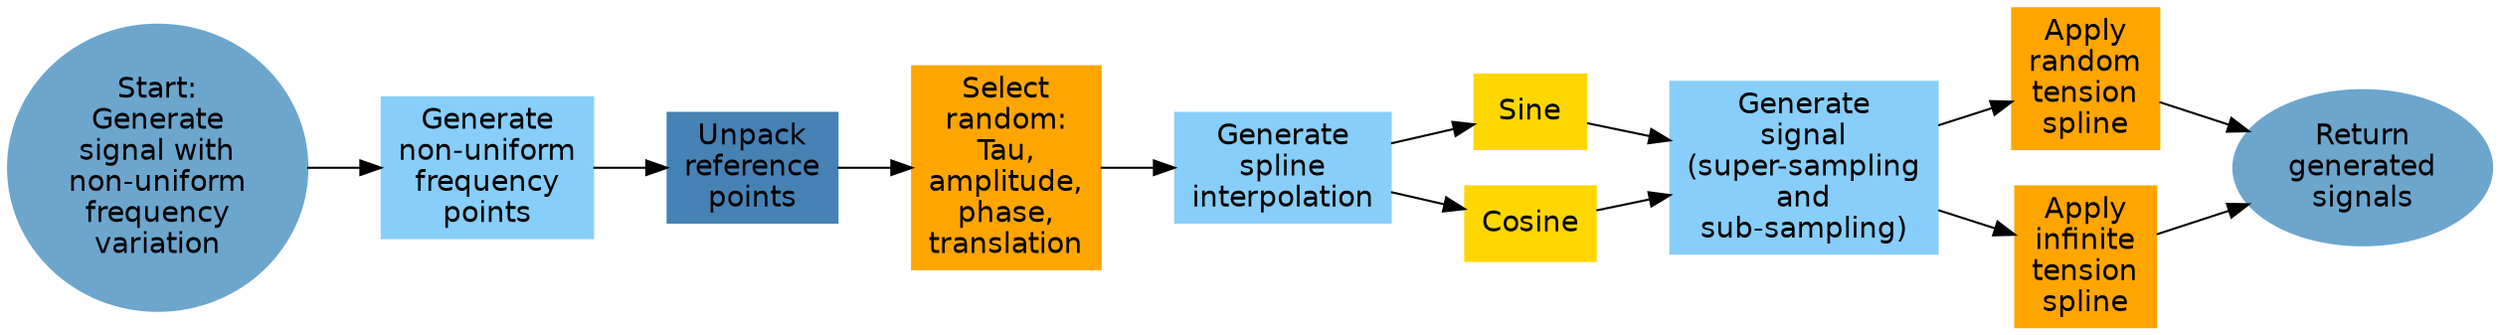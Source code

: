 digraph generate_signal_with_non_uniform_frequency {
    rankdir=LR; // Layout horizontal from left to right
    node [shape=box, style=filled, fontname="Helvetica", fontsize=14]; // Standard node style

    // Start node
    Start [label="Start:\nGenerate\nsignal with\nnon-uniform\nfrequency\nvariation", shape=ellipse, style=filled, color="#6CA6CD"];

    // Step 1: Generate non-uniform frequency points
    A1 [label="Generate\nnon-uniform\nfrequency\npoints", style=filled, color="#87CEFA"];

    // Step 2: Unpack reference points
    B1 [label="Unpack\nreference\npoints", style=filled, color="#4682B4"];

    // Step 3: Randomly select parameters
    C1 [label="Select\nrandom:\nTau,\namplitude,\nphase,\ntranslation", style=filled, color="#FFA500"];

    // Step 4: Generate spline interpolation based on frequency points
    D1 [label="Generate\nspline\ninterpolation", style=filled, color="#87CEFA"];

    // Decision: Sine or Cosine
    F1 [label="Sine", style=filled, color="#FFD700"];
    F2 [label="Cosine", style=filled, color="#FFD700"];

    // Step 6: Generate signals (super-sampling and sub-sampling)
    G1 [label="Generate\nsignal\n(super-sampling\nand\nsub-sampling)", style=filled, color="#87CEFA"];

    // Step 7: Apply splines to signal
    H1 [label="Apply\nrandom\ntension\nspline", style=filled, color="#FFA500"];
    H2 [label="Apply\ninfinite\ntension\nspline", style=filled, color="#FFA500"];

    // End node
    End [label="Return\ngenerated\nsignals", shape=ellipse, style=filled, color="#6CA6CD"];

    // Connections
    Start -> A1;
    A1 -> B1;
    B1 -> C1;
    C1 -> D1;
    D1 -> F1;
    D1 -> F2;
    F1 -> G1;
    F2 -> G1;
    G1 -> H1;
    G1 -> H2;
    H1 -> End;
    H2 -> End;
}

